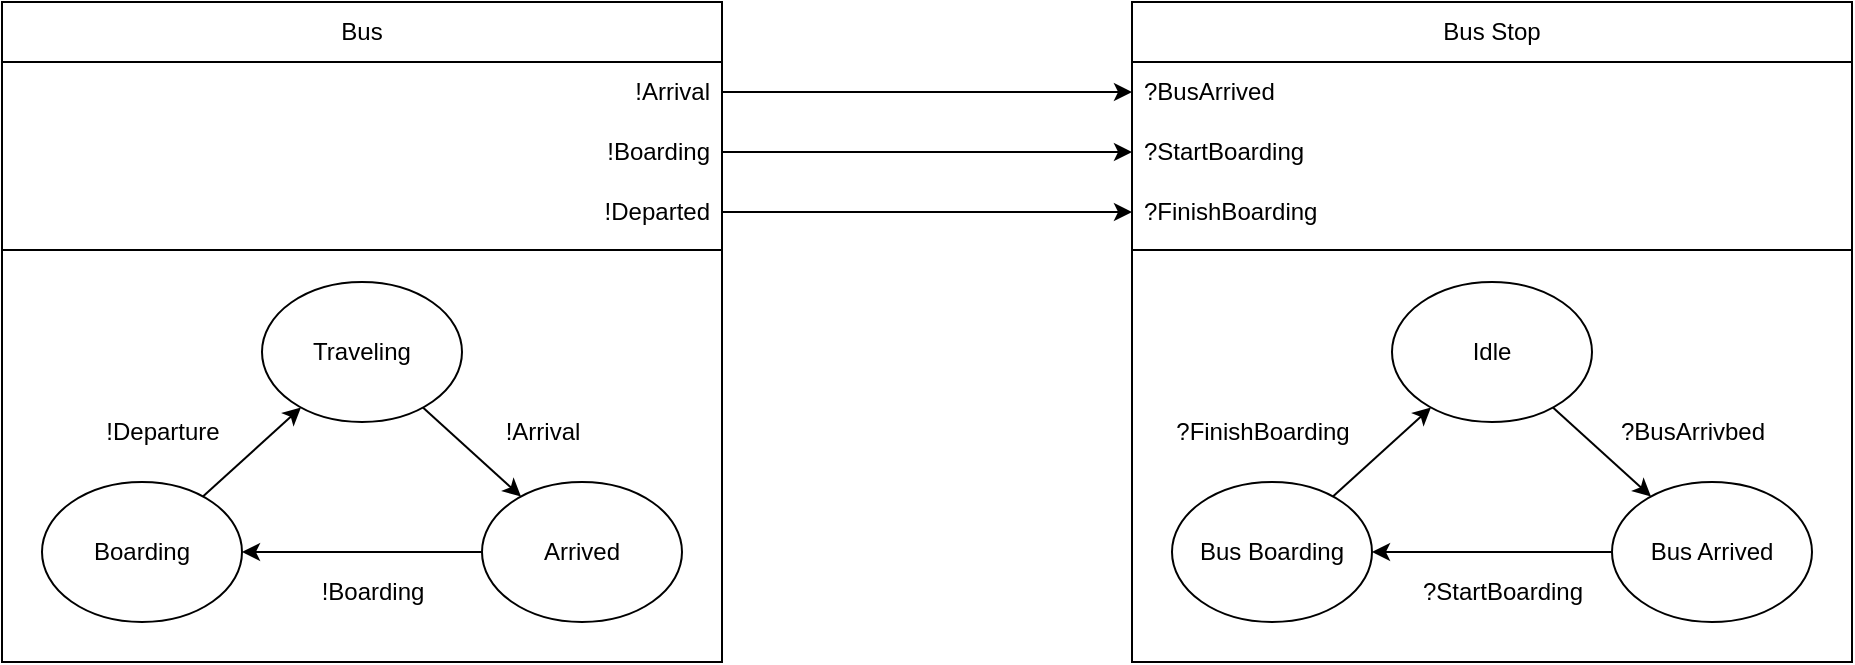 <mxfile version="26.0.4">
  <diagram name="Page-1" id="eo9_WLX4i6MRtV-79SUJ">
    <mxGraphModel dx="2284" dy="836" grid="1" gridSize="10" guides="1" tooltips="1" connect="1" arrows="1" fold="1" page="1" pageScale="1" pageWidth="850" pageHeight="1100" math="0" shadow="0">
      <root>
        <mxCell id="0" />
        <mxCell id="1" parent="0" />
        <mxCell id="xD0bL81C4ZWrOrEym1o9-1" value="Bus" style="swimlane;fontStyle=0;childLayout=stackLayout;horizontal=1;startSize=30;horizontalStack=0;resizeParent=1;resizeParentMax=0;resizeLast=0;collapsible=1;marginBottom=0;whiteSpace=wrap;html=1;" parent="1" vertex="1">
          <mxGeometry x="-535" y="420" width="360" height="330" as="geometry" />
        </mxCell>
        <mxCell id="xD0bL81C4ZWrOrEym1o9-2" value="!Arrival" style="text;strokeColor=none;fillColor=none;align=right;verticalAlign=middle;spacingLeft=4;spacingRight=4;overflow=hidden;points=[[0,0.5],[1,0.5]];portConstraint=eastwest;rotatable=0;whiteSpace=wrap;html=1;" parent="xD0bL81C4ZWrOrEym1o9-1" vertex="1">
          <mxGeometry y="30" width="360" height="30" as="geometry" />
        </mxCell>
        <mxCell id="xD0bL81C4ZWrOrEym1o9-3" value="&lt;div align=&quot;right&quot;&gt;!Boarding&lt;br&gt;&lt;/div&gt;" style="text;strokeColor=none;fillColor=none;align=right;verticalAlign=middle;spacingLeft=4;spacingRight=4;overflow=hidden;points=[[0,0.5],[1,0.5]];portConstraint=eastwest;rotatable=0;whiteSpace=wrap;html=1;" parent="xD0bL81C4ZWrOrEym1o9-1" vertex="1">
          <mxGeometry y="60" width="360" height="30" as="geometry" />
        </mxCell>
        <mxCell id="xD0bL81C4ZWrOrEym1o9-4" value="&lt;div align=&quot;right&quot;&gt;!Departed&lt;br&gt;&lt;/div&gt;" style="text;strokeColor=none;fillColor=none;align=right;verticalAlign=middle;spacingLeft=4;spacingRight=4;overflow=hidden;points=[[0,0.5],[1,0.5]];portConstraint=eastwest;rotatable=0;whiteSpace=wrap;html=1;" parent="xD0bL81C4ZWrOrEym1o9-1" vertex="1">
          <mxGeometry y="90" width="360" height="30" as="geometry" />
        </mxCell>
        <mxCell id="xD0bL81C4ZWrOrEym1o9-5" value="" style="line;strokeWidth=1;fillColor=none;align=left;verticalAlign=middle;spacingTop=-1;spacingLeft=3;spacingRight=3;rotatable=0;labelPosition=right;points=[];portConstraint=eastwest;strokeColor=inherit;" parent="xD0bL81C4ZWrOrEym1o9-1" vertex="1">
          <mxGeometry y="120" width="360" height="8" as="geometry" />
        </mxCell>
        <mxCell id="xD0bL81C4ZWrOrEym1o9-59" value="" style="text;strokeColor=none;fillColor=none;align=left;verticalAlign=middle;spacingTop=-1;spacingLeft=4;spacingRight=4;rotatable=0;labelPosition=right;points=[];portConstraint=eastwest;" parent="xD0bL81C4ZWrOrEym1o9-1" vertex="1">
          <mxGeometry y="128" width="360" height="202" as="geometry" />
        </mxCell>
        <mxCell id="xD0bL81C4ZWrOrEym1o9-7" value="Bus Stop" style="swimlane;fontStyle=0;childLayout=stackLayout;horizontal=1;startSize=30;horizontalStack=0;resizeParent=1;resizeParentMax=0;resizeLast=0;collapsible=1;marginBottom=0;whiteSpace=wrap;html=1;" parent="1" vertex="1">
          <mxGeometry x="30" y="420" width="360" height="330" as="geometry" />
        </mxCell>
        <mxCell id="xD0bL81C4ZWrOrEym1o9-8" value="?BusArrived" style="text;strokeColor=none;fillColor=none;align=left;verticalAlign=middle;spacingLeft=4;spacingRight=4;overflow=hidden;points=[[0,0.5],[1,0.5]];portConstraint=eastwest;rotatable=0;whiteSpace=wrap;html=1;" parent="xD0bL81C4ZWrOrEym1o9-7" vertex="1">
          <mxGeometry y="30" width="360" height="30" as="geometry" />
        </mxCell>
        <mxCell id="xD0bL81C4ZWrOrEym1o9-9" value="&lt;div&gt;?StartBoarding&lt;/div&gt;" style="text;strokeColor=none;fillColor=none;align=left;verticalAlign=middle;spacingLeft=4;spacingRight=4;overflow=hidden;points=[[0,0.5],[1,0.5]];portConstraint=eastwest;rotatable=0;whiteSpace=wrap;html=1;" parent="xD0bL81C4ZWrOrEym1o9-7" vertex="1">
          <mxGeometry y="60" width="360" height="30" as="geometry" />
        </mxCell>
        <mxCell id="xD0bL81C4ZWrOrEym1o9-10" value="&lt;div&gt;?FinishBoarding&lt;/div&gt;" style="text;strokeColor=none;fillColor=none;align=left;verticalAlign=middle;spacingLeft=4;spacingRight=4;overflow=hidden;points=[[0,0.5],[1,0.5]];portConstraint=eastwest;rotatable=0;whiteSpace=wrap;html=1;" parent="xD0bL81C4ZWrOrEym1o9-7" vertex="1">
          <mxGeometry y="90" width="360" height="30" as="geometry" />
        </mxCell>
        <mxCell id="xD0bL81C4ZWrOrEym1o9-11" value="" style="line;strokeWidth=1;fillColor=none;align=left;verticalAlign=middle;spacingTop=-1;spacingLeft=3;spacingRight=3;rotatable=0;labelPosition=right;points=[];portConstraint=eastwest;strokeColor=inherit;" parent="xD0bL81C4ZWrOrEym1o9-7" vertex="1">
          <mxGeometry y="120" width="360" height="8" as="geometry" />
        </mxCell>
        <mxCell id="xD0bL81C4ZWrOrEym1o9-12" value="" style="text;strokeColor=none;fillColor=none;align=left;verticalAlign=middle;spacingTop=-1;spacingLeft=4;spacingRight=4;rotatable=0;labelPosition=right;points=[];portConstraint=eastwest;" parent="xD0bL81C4ZWrOrEym1o9-7" vertex="1">
          <mxGeometry y="128" width="360" height="202" as="geometry" />
        </mxCell>
        <mxCell id="xD0bL81C4ZWrOrEym1o9-13" style="edgeStyle=orthogonalEdgeStyle;rounded=0;orthogonalLoop=1;jettySize=auto;html=1;" parent="1" source="xD0bL81C4ZWrOrEym1o9-3" target="xD0bL81C4ZWrOrEym1o9-9" edge="1">
          <mxGeometry relative="1" as="geometry" />
        </mxCell>
        <mxCell id="xD0bL81C4ZWrOrEym1o9-14" style="edgeStyle=orthogonalEdgeStyle;rounded=0;orthogonalLoop=1;jettySize=auto;html=1;" parent="1" source="xD0bL81C4ZWrOrEym1o9-4" target="xD0bL81C4ZWrOrEym1o9-10" edge="1">
          <mxGeometry relative="1" as="geometry" />
        </mxCell>
        <mxCell id="xD0bL81C4ZWrOrEym1o9-27" value="Idle" style="ellipse;whiteSpace=wrap;html=1;" parent="1" vertex="1">
          <mxGeometry x="160" y="560" width="100" height="70" as="geometry" />
        </mxCell>
        <mxCell id="xD0bL81C4ZWrOrEym1o9-28" style="edgeStyle=orthogonalEdgeStyle;rounded=0;orthogonalLoop=1;jettySize=auto;html=1;" parent="1" source="xD0bL81C4ZWrOrEym1o9-29" target="xD0bL81C4ZWrOrEym1o9-31" edge="1">
          <mxGeometry relative="1" as="geometry" />
        </mxCell>
        <mxCell id="xD0bL81C4ZWrOrEym1o9-29" value="Bus Arrived" style="ellipse;whiteSpace=wrap;html=1;" parent="1" vertex="1">
          <mxGeometry x="270" y="660" width="100" height="70" as="geometry" />
        </mxCell>
        <mxCell id="xD0bL81C4ZWrOrEym1o9-30" style="rounded=0;orthogonalLoop=1;jettySize=auto;html=1;" parent="1" source="xD0bL81C4ZWrOrEym1o9-31" target="xD0bL81C4ZWrOrEym1o9-27" edge="1">
          <mxGeometry relative="1" as="geometry" />
        </mxCell>
        <mxCell id="xD0bL81C4ZWrOrEym1o9-31" value="&lt;div&gt;Bus Boarding&lt;/div&gt;" style="ellipse;whiteSpace=wrap;html=1;" parent="1" vertex="1">
          <mxGeometry x="50" y="660" width="100" height="70" as="geometry" />
        </mxCell>
        <mxCell id="xD0bL81C4ZWrOrEym1o9-32" value="" style="endArrow=classic;html=1;rounded=0;endFill=1;" parent="1" source="xD0bL81C4ZWrOrEym1o9-27" target="xD0bL81C4ZWrOrEym1o9-29" edge="1">
          <mxGeometry width="50" height="50" relative="1" as="geometry">
            <mxPoint x="185" y="700" as="sourcePoint" />
            <mxPoint x="235" y="650" as="targetPoint" />
          </mxGeometry>
        </mxCell>
        <mxCell id="xD0bL81C4ZWrOrEym1o9-33" value="?BusArrivbed" style="text;html=1;align=center;verticalAlign=middle;resizable=0;points=[];autosize=1;strokeColor=none;fillColor=none;" parent="1" vertex="1">
          <mxGeometry x="260" y="620" width="100" height="30" as="geometry" />
        </mxCell>
        <mxCell id="xD0bL81C4ZWrOrEym1o9-34" value="?StartBoarding" style="text;html=1;align=center;verticalAlign=middle;resizable=0;points=[];autosize=1;strokeColor=none;fillColor=none;" parent="1" vertex="1">
          <mxGeometry x="165" y="700" width="100" height="30" as="geometry" />
        </mxCell>
        <mxCell id="xD0bL81C4ZWrOrEym1o9-35" value="&lt;div&gt;?FinishBoarding&lt;/div&gt;" style="text;html=1;align=center;verticalAlign=middle;resizable=0;points=[];autosize=1;strokeColor=none;fillColor=none;" parent="1" vertex="1">
          <mxGeometry x="40" y="620" width="110" height="30" as="geometry" />
        </mxCell>
        <mxCell id="xD0bL81C4ZWrOrEym1o9-38" style="rounded=0;orthogonalLoop=1;jettySize=auto;html=1;" parent="1" source="xD0bL81C4ZWrOrEym1o9-39" target="xD0bL81C4ZWrOrEym1o9-42" edge="1">
          <mxGeometry relative="1" as="geometry" />
        </mxCell>
        <mxCell id="xD0bL81C4ZWrOrEym1o9-39" value="Arrived" style="ellipse;whiteSpace=wrap;html=1;" parent="1" vertex="1">
          <mxGeometry x="-295" y="660" width="100" height="70" as="geometry" />
        </mxCell>
        <mxCell id="xD0bL81C4ZWrOrEym1o9-40" style="rounded=0;orthogonalLoop=1;jettySize=auto;html=1;" parent="1" source="xD0bL81C4ZWrOrEym1o9-41" target="xD0bL81C4ZWrOrEym1o9-39" edge="1">
          <mxGeometry relative="1" as="geometry" />
        </mxCell>
        <mxCell id="xD0bL81C4ZWrOrEym1o9-41" value="Traveling" style="ellipse;whiteSpace=wrap;html=1;" parent="1" vertex="1">
          <mxGeometry x="-405" y="560" width="100" height="70" as="geometry" />
        </mxCell>
        <mxCell id="xD0bL81C4ZWrOrEym1o9-42" value="Boarding" style="ellipse;whiteSpace=wrap;html=1;" parent="1" vertex="1">
          <mxGeometry x="-515" y="660" width="100" height="70" as="geometry" />
        </mxCell>
        <mxCell id="xD0bL81C4ZWrOrEym1o9-44" value="!Arrival" style="text;html=1;align=center;verticalAlign=middle;resizable=0;points=[];autosize=1;strokeColor=none;fillColor=none;" parent="1" vertex="1">
          <mxGeometry x="-295" y="620" width="60" height="30" as="geometry" />
        </mxCell>
        <mxCell id="xD0bL81C4ZWrOrEym1o9-45" value="" style="endArrow=classic;html=1;rounded=0;endFill=1;" parent="1" source="xD0bL81C4ZWrOrEym1o9-42" target="xD0bL81C4ZWrOrEym1o9-41" edge="1">
          <mxGeometry width="50" height="50" relative="1" as="geometry">
            <mxPoint x="-415" y="915" as="sourcePoint" />
            <mxPoint x="-385" y="930" as="targetPoint" />
          </mxGeometry>
        </mxCell>
        <mxCell id="xD0bL81C4ZWrOrEym1o9-46" value="!Departure" style="text;html=1;align=center;verticalAlign=middle;resizable=0;points=[];autosize=1;strokeColor=none;fillColor=none;" parent="1" vertex="1">
          <mxGeometry x="-495" y="620" width="80" height="30" as="geometry" />
        </mxCell>
        <mxCell id="xD0bL81C4ZWrOrEym1o9-49" value="!Boarding" style="text;html=1;align=center;verticalAlign=middle;resizable=0;points=[];autosize=1;strokeColor=none;fillColor=none;" parent="1" vertex="1">
          <mxGeometry x="-385" y="700" width="70" height="30" as="geometry" />
        </mxCell>
        <mxCell id="xD0bL81C4ZWrOrEym1o9-51" style="edgeStyle=orthogonalEdgeStyle;rounded=0;orthogonalLoop=1;jettySize=auto;html=1;" parent="1" source="xD0bL81C4ZWrOrEym1o9-2" target="xD0bL81C4ZWrOrEym1o9-8" edge="1">
          <mxGeometry relative="1" as="geometry" />
        </mxCell>
      </root>
    </mxGraphModel>
  </diagram>
</mxfile>
